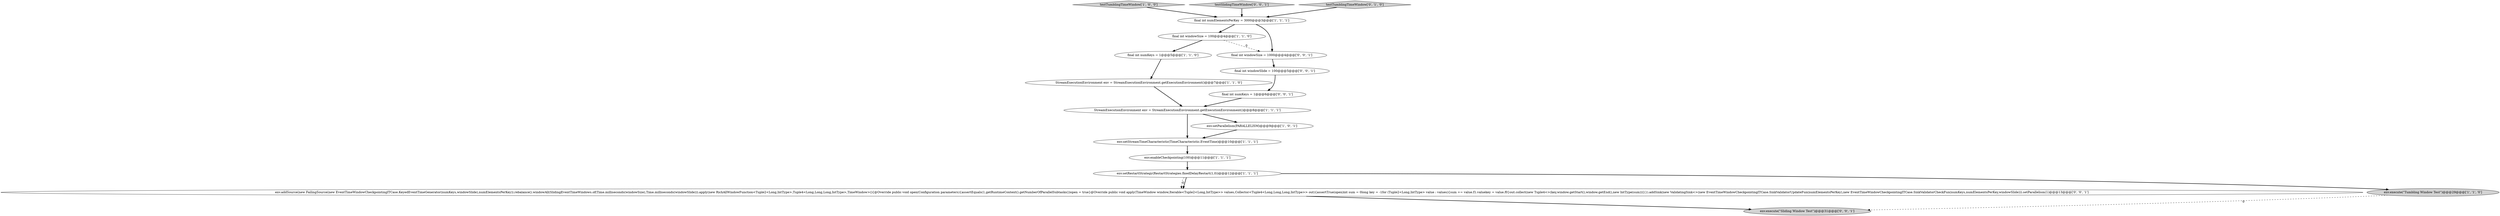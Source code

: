 digraph {
6 [style = filled, label = "env.setRestartStrategy(RestartStrategies.fixedDelayRestart(1,0))@@@12@@@['1', '1', '1']", fillcolor = white, shape = ellipse image = "AAA0AAABBB1BBB"];
10 [style = filled, label = "env.setStreamTimeCharacteristic(TimeCharacteristic.EventTime)@@@10@@@['1', '1', '1']", fillcolor = white, shape = ellipse image = "AAA0AAABBB1BBB"];
3 [style = filled, label = "testTumblingTimeWindow['1', '0', '0']", fillcolor = lightgray, shape = diamond image = "AAA0AAABBB1BBB"];
8 [style = filled, label = "StreamExecutionEnvironment env = StreamExecutionEnvironment.getExecutionEnvironment()@@@7@@@['1', '1', '0']", fillcolor = white, shape = ellipse image = "AAA0AAABBB1BBB"];
0 [style = filled, label = "final int numKeys = 1@@@5@@@['1', '1', '0']", fillcolor = white, shape = ellipse image = "AAA0AAABBB1BBB"];
2 [style = filled, label = "final int windowSize = 100@@@4@@@['1', '1', '0']", fillcolor = white, shape = ellipse image = "AAA0AAABBB1BBB"];
9 [style = filled, label = "final int numElementsPerKey = 3000@@@3@@@['1', '1', '1']", fillcolor = white, shape = ellipse image = "AAA0AAABBB1BBB"];
12 [style = filled, label = "testSlidingTimeWindow['0', '0', '1']", fillcolor = lightgray, shape = diamond image = "AAA0AAABBB3BBB"];
5 [style = filled, label = "env.enableCheckpointing(100)@@@11@@@['1', '1', '1']", fillcolor = white, shape = ellipse image = "AAA0AAABBB1BBB"];
14 [style = filled, label = "env.execute(\"Sliding Window Test\")@@@31@@@['0', '0', '1']", fillcolor = lightgray, shape = ellipse image = "AAA0AAABBB3BBB"];
4 [style = filled, label = "StreamExecutionEnvironment env = StreamExecutionEnvironment.getExecutionEnvironment()@@@8@@@['1', '1', '1']", fillcolor = white, shape = ellipse image = "AAA0AAABBB1BBB"];
11 [style = filled, label = "testTumblingTimeWindow['0', '1', '0']", fillcolor = lightgray, shape = diamond image = "AAA0AAABBB2BBB"];
17 [style = filled, label = "final int windowSize = 1000@@@4@@@['0', '0', '1']", fillcolor = white, shape = ellipse image = "AAA0AAABBB3BBB"];
13 [style = filled, label = "env.addSource(new FailingSource(new EventTimeWindowCheckpointingITCase.KeyedEventTimeGenerator(numKeys,windowSlide),numElementsPerKey)).rebalance().windowAll(SlidingEventTimeWindows.of(Time.milliseconds(windowSize),Time.milliseconds(windowSlide))).apply(new RichAllWindowFunction<Tuple2<Long,IntType>,Tuple4<Long,Long,Long,IntType>,TimeWindow>(){@Override public void open(Configuration parameters){assertEquals(1,getRuntimeContext().getNumberOfParallelSubtasks())open = true}@Override public void apply(TimeWindow window,Iterable<Tuple2<Long,IntType>> values,Collector<Tuple4<Long,Long,Long,IntType>> out){assertTrue(open)int sum = 0long key = -1for (Tuple2<Long,IntType> value : values){sum += value.f1.valuekey = value.f0}out.collect(new Tuple4<>(key,window.getStart(),window.getEnd(),new IntType(sum)))}}).addSink(new ValidatingSink<>(new EventTimeWindowCheckpointingITCase.SinkValidatorUpdateFun(numElementsPerKey),new EventTimeWindowCheckpointingITCase.SinkValidatorCheckFun(numKeys,numElementsPerKey,windowSlide))).setParallelism(1)@@@13@@@['0', '0', '1']", fillcolor = white, shape = ellipse image = "AAA0AAABBB3BBB"];
16 [style = filled, label = "final int numKeys = 1@@@6@@@['0', '0', '1']", fillcolor = white, shape = ellipse image = "AAA0AAABBB3BBB"];
15 [style = filled, label = "final int windowSlide = 100@@@5@@@['0', '0', '1']", fillcolor = white, shape = ellipse image = "AAA0AAABBB3BBB"];
1 [style = filled, label = "env.setParallelism(PARALLELISM)@@@9@@@['1', '0', '1']", fillcolor = white, shape = ellipse image = "AAA0AAABBB1BBB"];
7 [style = filled, label = "env.execute(\"Tumbling Window Test\")@@@29@@@['1', '1', '0']", fillcolor = lightgray, shape = ellipse image = "AAA0AAABBB1BBB"];
4->10 [style = bold, label=""];
9->2 [style = bold, label=""];
7->14 [style = dashed, label="0"];
9->17 [style = bold, label=""];
11->9 [style = bold, label=""];
15->16 [style = bold, label=""];
12->9 [style = bold, label=""];
2->17 [style = dashed, label="0"];
3->9 [style = bold, label=""];
2->0 [style = bold, label=""];
10->5 [style = bold, label=""];
5->6 [style = bold, label=""];
6->13 [style = dashed, label="0"];
6->13 [style = bold, label=""];
0->8 [style = bold, label=""];
17->15 [style = bold, label=""];
4->1 [style = bold, label=""];
8->4 [style = bold, label=""];
16->4 [style = bold, label=""];
6->7 [style = bold, label=""];
1->10 [style = bold, label=""];
13->14 [style = bold, label=""];
}
